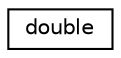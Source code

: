 digraph "Graphical Class Hierarchy"
{
 // INTERACTIVE_SVG=YES
  edge [fontname="Helvetica",fontsize="10",labelfontname="Helvetica",labelfontsize="10"];
  node [fontname="Helvetica",fontsize="10",shape=record];
  rankdir="LR";
  Node1 [label="double",height=0.2,width=0.4,color="black", fillcolor="white", style="filled",URL="$df/de6/classdouble.html"];
}
